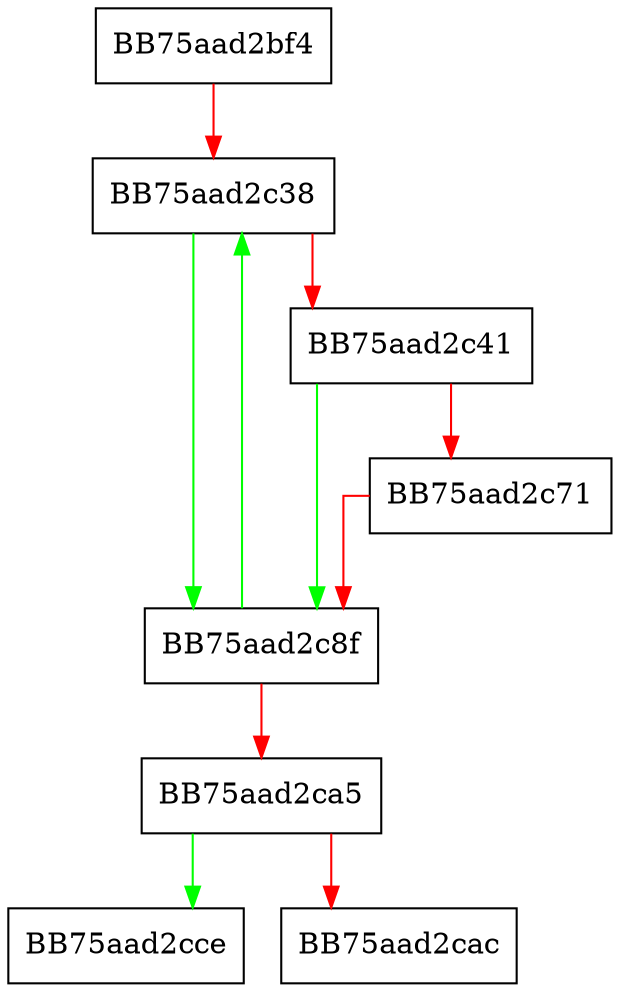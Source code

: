 digraph MapSerialNumberToDrive {
  node [shape="box"];
  graph [splines=ortho];
  BB75aad2bf4 -> BB75aad2c38 [color="red"];
  BB75aad2c38 -> BB75aad2c8f [color="green"];
  BB75aad2c38 -> BB75aad2c41 [color="red"];
  BB75aad2c41 -> BB75aad2c8f [color="green"];
  BB75aad2c41 -> BB75aad2c71 [color="red"];
  BB75aad2c71 -> BB75aad2c8f [color="red"];
  BB75aad2c8f -> BB75aad2c38 [color="green"];
  BB75aad2c8f -> BB75aad2ca5 [color="red"];
  BB75aad2ca5 -> BB75aad2cce [color="green"];
  BB75aad2ca5 -> BB75aad2cac [color="red"];
}